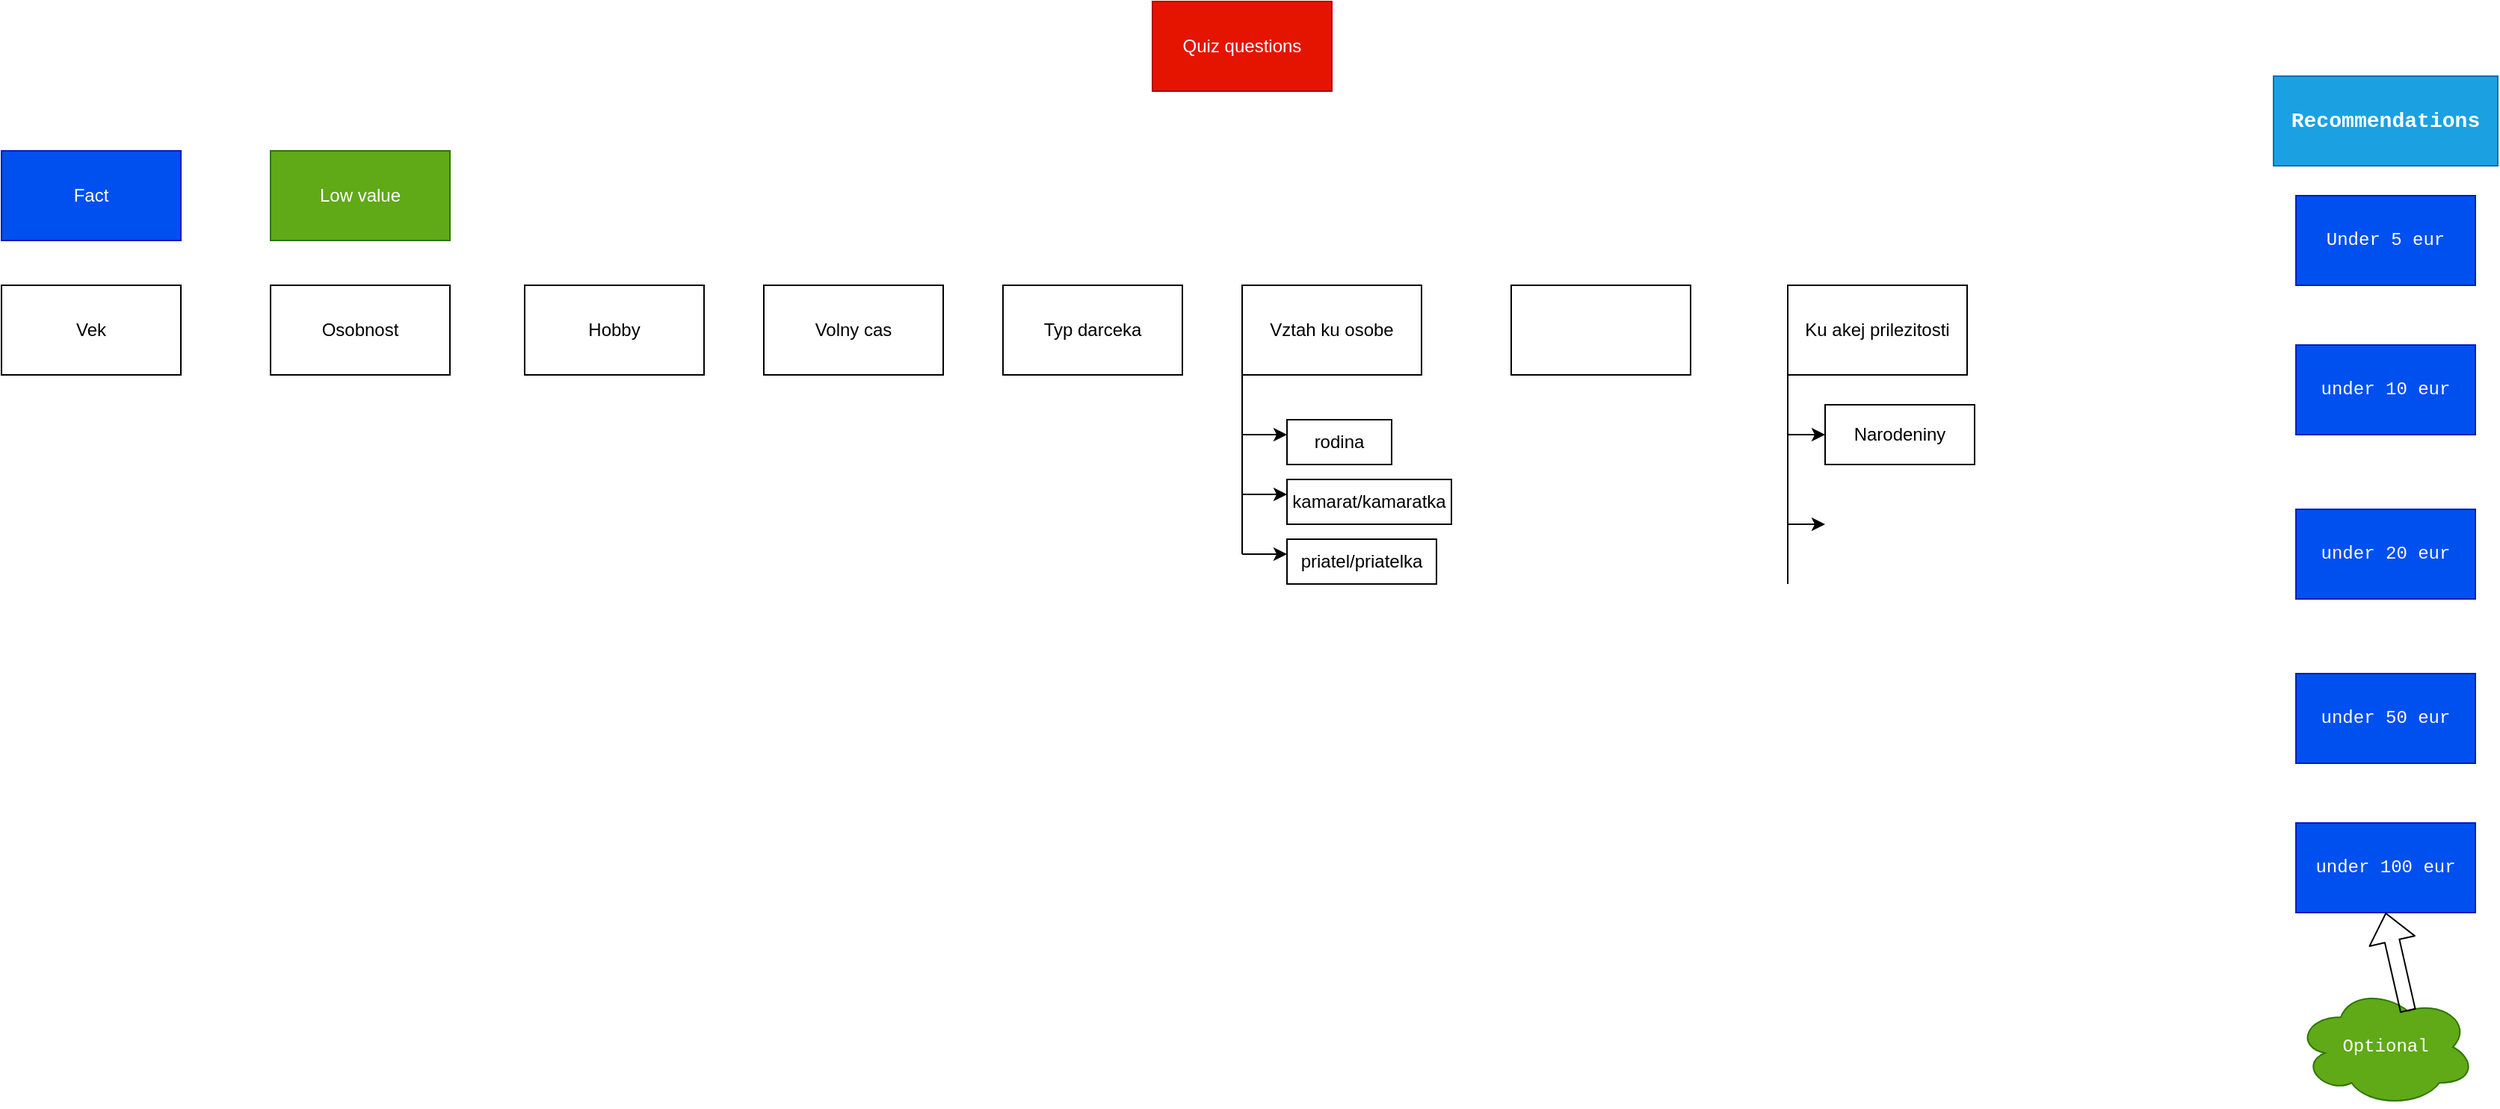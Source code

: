 <mxfile>
    <diagram id="h0AvOP3keEDmtiMIvSft" name="Page-1">
        <mxGraphModel dx="1375" dy="1046" grid="1" gridSize="10" guides="1" tooltips="1" connect="1" arrows="1" fold="1" page="1" pageScale="1" pageWidth="850" pageHeight="1100" math="0" shadow="0">
            <root>
                <mxCell id="0"/>
                <mxCell id="1" parent="0"/>
                <mxCell id="2" value="&lt;h3&gt;Recommendations&lt;/h3&gt;" style="rounded=0;whiteSpace=wrap;html=1;fillColor=#1ba1e2;strokeColor=#006EAF;fontFamily=Courier New;fontColor=#ffffff;" vertex="1" parent="1">
                    <mxGeometry x="1540" y="60" width="150" height="60" as="geometry"/>
                </mxCell>
                <mxCell id="3" value="Under 5 eur" style="rounded=0;whiteSpace=wrap;html=1;fontFamily=Courier New;fillColor=#0050ef;fontColor=#ffffff;strokeColor=#001DBC;" vertex="1" parent="1">
                    <mxGeometry x="1555" y="140" width="120" height="60" as="geometry"/>
                </mxCell>
                <mxCell id="4" value="under 10 eur" style="rounded=0;whiteSpace=wrap;html=1;fontFamily=Courier New;fillColor=#0050ef;fontColor=#ffffff;strokeColor=#001DBC;" vertex="1" parent="1">
                    <mxGeometry x="1555" y="240" width="120" height="60" as="geometry"/>
                </mxCell>
                <mxCell id="5" value="under 20 eur" style="rounded=0;whiteSpace=wrap;html=1;fontFamily=Courier New;fillColor=#0050ef;fontColor=#ffffff;strokeColor=#001DBC;" vertex="1" parent="1">
                    <mxGeometry x="1555" y="350" width="120" height="60" as="geometry"/>
                </mxCell>
                <mxCell id="7" value="under 50 eur" style="rounded=0;whiteSpace=wrap;html=1;fontFamily=Courier New;fillColor=#0050ef;fontColor=#ffffff;strokeColor=#001DBC;" vertex="1" parent="1">
                    <mxGeometry x="1555" y="460" width="120" height="60" as="geometry"/>
                </mxCell>
                <mxCell id="8" value="under 100 eur" style="rounded=0;whiteSpace=wrap;html=1;fontFamily=Courier New;fillColor=#0050ef;fontColor=#ffffff;strokeColor=#001DBC;" vertex="1" parent="1">
                    <mxGeometry x="1555" y="560" width="120" height="60" as="geometry"/>
                </mxCell>
                <mxCell id="9" value="Optional" style="ellipse;shape=cloud;whiteSpace=wrap;html=1;fontFamily=Courier New;fillColor=#60a917;fontColor=#ffffff;strokeColor=#2D7600;" vertex="1" parent="1">
                    <mxGeometry x="1555" y="670" width="120" height="80" as="geometry"/>
                </mxCell>
                <mxCell id="10" value="" style="shape=flexArrow;endArrow=classic;html=1;fontFamily=Courier New;entryX=0.5;entryY=1;entryDx=0;entryDy=0;exitX=0.625;exitY=0.2;exitDx=0;exitDy=0;exitPerimeter=0;" edge="1" parent="1" source="9" target="8">
                    <mxGeometry width="50" height="50" relative="1" as="geometry">
                        <mxPoint x="1661" y="690" as="sourcePoint"/>
                        <mxPoint x="1615" y="620" as="targetPoint"/>
                    </mxGeometry>
                </mxCell>
                <mxCell id="11" value="&lt;font face=&quot;Helvetica&quot;&gt;Quiz questions&lt;/font&gt;" style="rounded=0;whiteSpace=wrap;html=1;fontFamily=Courier New;fillColor=#e51400;fontColor=#ffffff;strokeColor=#B20000;" vertex="1" parent="1">
                    <mxGeometry x="790" y="10" width="120" height="60" as="geometry"/>
                </mxCell>
                <mxCell id="12" value="Vek" style="rounded=0;whiteSpace=wrap;html=1;fontFamily=Helvetica;" vertex="1" parent="1">
                    <mxGeometry x="20" y="200" width="120" height="60" as="geometry"/>
                </mxCell>
                <mxCell id="13" value="Osobnost" style="rounded=0;whiteSpace=wrap;html=1;fontFamily=Helvetica;" vertex="1" parent="1">
                    <mxGeometry x="200" y="200" width="120" height="60" as="geometry"/>
                </mxCell>
                <mxCell id="14" value="Hobby" style="rounded=0;whiteSpace=wrap;html=1;fontFamily=Helvetica;" vertex="1" parent="1">
                    <mxGeometry x="370" y="200" width="120" height="60" as="geometry"/>
                </mxCell>
                <mxCell id="15" value="Volny cas" style="rounded=0;whiteSpace=wrap;html=1;fontFamily=Helvetica;" vertex="1" parent="1">
                    <mxGeometry x="530" y="200" width="120" height="60" as="geometry"/>
                </mxCell>
                <mxCell id="16" value="Typ darceka" style="rounded=0;whiteSpace=wrap;html=1;fontFamily=Helvetica;" vertex="1" parent="1">
                    <mxGeometry x="690" y="200" width="120" height="60" as="geometry"/>
                </mxCell>
                <mxCell id="17" value="Fact" style="rounded=0;whiteSpace=wrap;html=1;fontFamily=Helvetica;fillColor=#0050ef;fontColor=#ffffff;strokeColor=#001DBC;" vertex="1" parent="1">
                    <mxGeometry x="20" y="110" width="120" height="60" as="geometry"/>
                </mxCell>
                <mxCell id="18" value="Low value" style="rounded=0;whiteSpace=wrap;html=1;fontFamily=Helvetica;fillColor=#60a917;fontColor=#ffffff;strokeColor=#2D7600;" vertex="1" parent="1">
                    <mxGeometry x="200" y="110" width="120" height="60" as="geometry"/>
                </mxCell>
                <mxCell id="19" value="Vztah ku osobe" style="rounded=0;whiteSpace=wrap;html=1;fontFamily=Helvetica;" vertex="1" parent="1">
                    <mxGeometry x="850" y="200" width="120" height="60" as="geometry"/>
                </mxCell>
                <mxCell id="20" value="" style="rounded=0;whiteSpace=wrap;html=1;fontFamily=Helvetica;" vertex="1" parent="1">
                    <mxGeometry x="1030" y="200" width="120" height="60" as="geometry"/>
                </mxCell>
                <mxCell id="21" value="Ku akej prilezitosti" style="rounded=0;whiteSpace=wrap;html=1;fontFamily=Helvetica;" vertex="1" parent="1">
                    <mxGeometry x="1215" y="200" width="120" height="60" as="geometry"/>
                </mxCell>
                <mxCell id="23" value="" style="endArrow=none;html=1;fontFamily=Helvetica;exitX=0;exitY=1;exitDx=0;exitDy=0;" edge="1" parent="1" source="19">
                    <mxGeometry width="50" height="50" relative="1" as="geometry">
                        <mxPoint x="890" y="230" as="sourcePoint"/>
                        <mxPoint x="850" y="380" as="targetPoint"/>
                    </mxGeometry>
                </mxCell>
                <mxCell id="24" value="" style="endArrow=classic;html=1;fontFamily=Helvetica;" edge="1" parent="1">
                    <mxGeometry width="50" height="50" relative="1" as="geometry">
                        <mxPoint x="850" y="300" as="sourcePoint"/>
                        <mxPoint x="880" y="300" as="targetPoint"/>
                    </mxGeometry>
                </mxCell>
                <mxCell id="25" value="rodina" style="rounded=0;whiteSpace=wrap;html=1;fontFamily=Helvetica;" vertex="1" parent="1">
                    <mxGeometry x="880" y="290" width="70" height="30" as="geometry"/>
                </mxCell>
                <mxCell id="26" value="" style="endArrow=classic;html=1;fontFamily=Helvetica;" edge="1" parent="1">
                    <mxGeometry width="50" height="50" relative="1" as="geometry">
                        <mxPoint x="850" y="340" as="sourcePoint"/>
                        <mxPoint x="880" y="340" as="targetPoint"/>
                    </mxGeometry>
                </mxCell>
                <mxCell id="27" value="kamarat/kamaratka" style="rounded=0;whiteSpace=wrap;html=1;fontFamily=Helvetica;" vertex="1" parent="1">
                    <mxGeometry x="880" y="330" width="110" height="30" as="geometry"/>
                </mxCell>
                <mxCell id="28" value="" style="endArrow=classic;html=1;fontFamily=Helvetica;" edge="1" parent="1">
                    <mxGeometry width="50" height="50" relative="1" as="geometry">
                        <mxPoint x="850" y="380" as="sourcePoint"/>
                        <mxPoint x="880" y="380" as="targetPoint"/>
                    </mxGeometry>
                </mxCell>
                <mxCell id="29" value="priatel/priatelka" style="rounded=0;whiteSpace=wrap;html=1;fontFamily=Helvetica;" vertex="1" parent="1">
                    <mxGeometry x="880" y="370" width="100" height="30" as="geometry"/>
                </mxCell>
                <mxCell id="31" value="" style="endArrow=none;html=1;fontFamily=Helvetica;entryX=0;entryY=1;entryDx=0;entryDy=0;" edge="1" parent="1" target="21">
                    <mxGeometry width="50" height="50" relative="1" as="geometry">
                        <mxPoint x="1215" y="400" as="sourcePoint"/>
                        <mxPoint x="1180" y="380" as="targetPoint"/>
                    </mxGeometry>
                </mxCell>
                <mxCell id="32" value="" style="endArrow=classic;html=1;fontFamily=Helvetica;" edge="1" parent="1">
                    <mxGeometry width="50" height="50" relative="1" as="geometry">
                        <mxPoint x="1215" y="300" as="sourcePoint"/>
                        <mxPoint x="1240" y="300" as="targetPoint"/>
                    </mxGeometry>
                </mxCell>
                <mxCell id="33" value="Narodeniny" style="rounded=0;whiteSpace=wrap;html=1;fontFamily=Helvetica;" vertex="1" parent="1">
                    <mxGeometry x="1240" y="280" width="100" height="40" as="geometry"/>
                </mxCell>
                <mxCell id="34" value="" style="endArrow=classic;html=1;fontFamily=Helvetica;" edge="1" parent="1">
                    <mxGeometry width="50" height="50" relative="1" as="geometry">
                        <mxPoint x="1215" y="360" as="sourcePoint"/>
                        <mxPoint x="1240" y="360" as="targetPoint"/>
                    </mxGeometry>
                </mxCell>
            </root>
        </mxGraphModel>
    </diagram>
</mxfile>